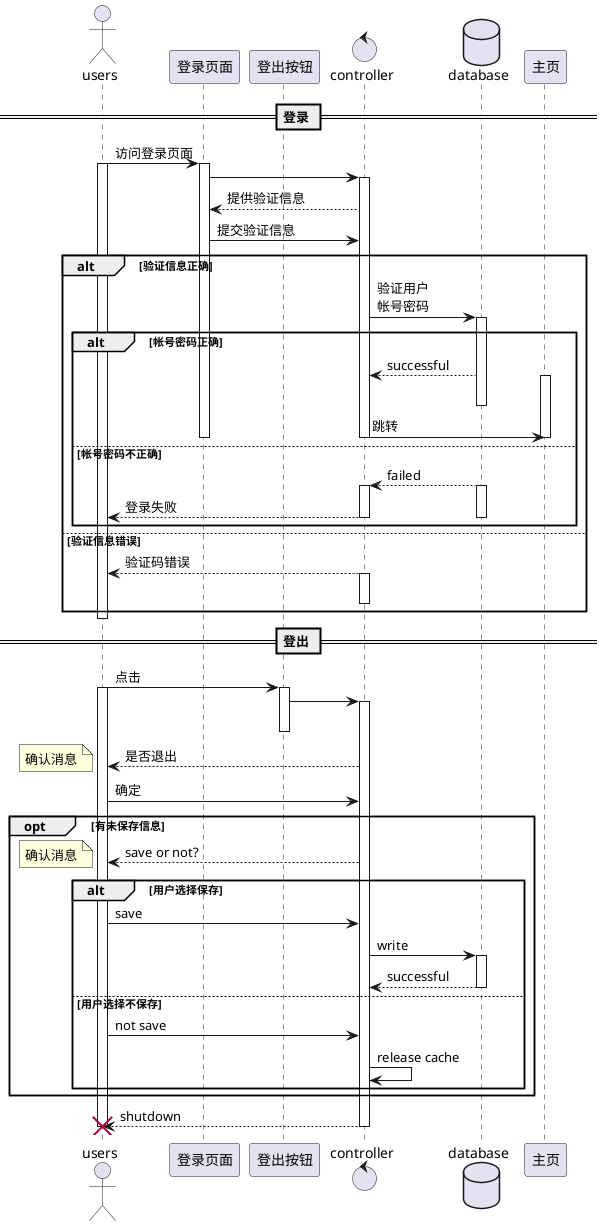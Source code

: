 @startuml
actor users
participant 登录页面
participant 登出按钮
control controller
database database
participant 主页
== 登录 ==
users -> 登录页面:访问登录页面
activate users
activate 登录页面
登录页面 -> controller
activate controller
controller --> 登录页面:提供验证信息
登录页面 -> controller:提交验证信息
alt 验证信息正确
    controller -> database:验证用户\n帐号密码
    activate database
    alt 帐号密码正确
        database --> controller:successful
        activate 主页
        deactivate database
        controller -> 主页:跳转
        deactivate 登录页面
        deactivate 主页
        deactivate controller
    else 帐号密码不正确
        database --> controller:failed
        activate database
        activate controller
        controller --> users:登录失败
        deactivate database
        deactivate controller
    end
else 验证信息错误
    controller --> users :验证码错误
    activate controller
    deactivate controller
end
deactivate users

== 登出 ==
users -> 登出按钮 :点击
activate users
activate 登出按钮
登出按钮 ->controller
activate controller
deactivate 登出按钮
controller -->users:是否退出
note left:确认消息
users -> controller:确定
opt 有未保存信息
    controller -->users :save or not?
    note left:确认消息
    alt 用户选择保存
        users -> controller:save
        controller -> database :write
        activate database
        database --> controller:successful
        deactivate database
    else 用户选择不保存
        users ->controller: not save
        controller->controller:release cache
    end
end
controller -->users:shutdown
deactivate controller
deactivate users
destroy users

@enduml